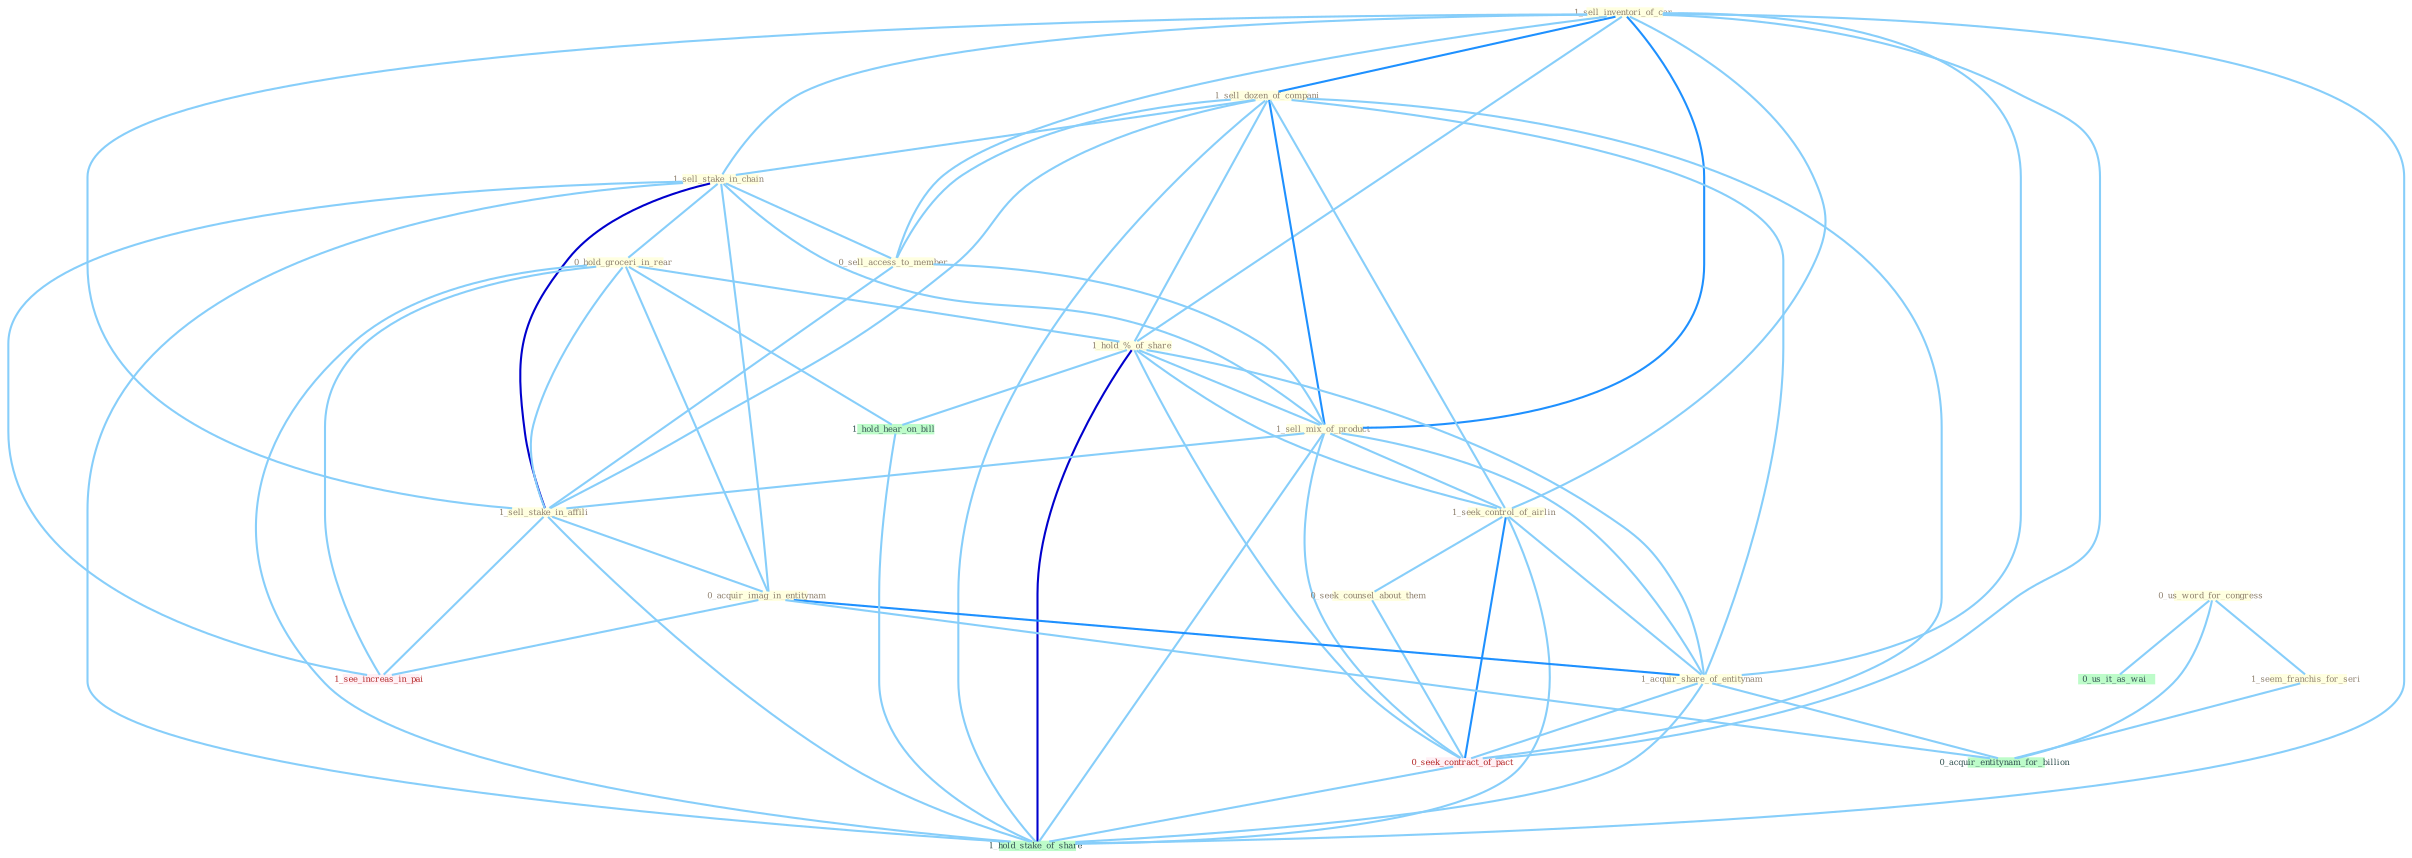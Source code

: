 Graph G{ 
    node
    [shape=polygon,style=filled,width=.5,height=.06,color="#BDFCC9",fixedsize=true,fontsize=4,
    fontcolor="#2f4f4f"];
    {node
    [color="#ffffe0", fontcolor="#8b7d6b"] "1_sell_inventori_of_car " "1_sell_dozen_of_compani " "1_sell_stake_in_chain " "0_hold_groceri_in_rear " "1_hold_%_of_share " "0_sell_access_to_member " "1_sell_mix_of_product " "1_sell_stake_in_affili " "1_seek_control_of_airlin " "0_seek_counsel_about_them " "0_acquir_imag_in_entitynam " "1_acquir_share_of_entitynam " "0_us_word_for_congress " "1_seem_franchis_for_seri "}
{node [color="#fff0f5", fontcolor="#b22222"] "0_seek_contract_of_pact " "1_see_increas_in_pai "}
edge [color="#B0E2FF"];

	"1_sell_inventori_of_car " -- "1_sell_dozen_of_compani " [w="2", color="#1e90ff" , len=0.8];
	"1_sell_inventori_of_car " -- "1_sell_stake_in_chain " [w="1", color="#87cefa" ];
	"1_sell_inventori_of_car " -- "1_hold_%_of_share " [w="1", color="#87cefa" ];
	"1_sell_inventori_of_car " -- "0_sell_access_to_member " [w="1", color="#87cefa" ];
	"1_sell_inventori_of_car " -- "1_sell_mix_of_product " [w="2", color="#1e90ff" , len=0.8];
	"1_sell_inventori_of_car " -- "1_sell_stake_in_affili " [w="1", color="#87cefa" ];
	"1_sell_inventori_of_car " -- "1_seek_control_of_airlin " [w="1", color="#87cefa" ];
	"1_sell_inventori_of_car " -- "1_acquir_share_of_entitynam " [w="1", color="#87cefa" ];
	"1_sell_inventori_of_car " -- "0_seek_contract_of_pact " [w="1", color="#87cefa" ];
	"1_sell_inventori_of_car " -- "1_hold_stake_of_share " [w="1", color="#87cefa" ];
	"1_sell_dozen_of_compani " -- "1_sell_stake_in_chain " [w="1", color="#87cefa" ];
	"1_sell_dozen_of_compani " -- "1_hold_%_of_share " [w="1", color="#87cefa" ];
	"1_sell_dozen_of_compani " -- "0_sell_access_to_member " [w="1", color="#87cefa" ];
	"1_sell_dozen_of_compani " -- "1_sell_mix_of_product " [w="2", color="#1e90ff" , len=0.8];
	"1_sell_dozen_of_compani " -- "1_sell_stake_in_affili " [w="1", color="#87cefa" ];
	"1_sell_dozen_of_compani " -- "1_seek_control_of_airlin " [w="1", color="#87cefa" ];
	"1_sell_dozen_of_compani " -- "1_acquir_share_of_entitynam " [w="1", color="#87cefa" ];
	"1_sell_dozen_of_compani " -- "0_seek_contract_of_pact " [w="1", color="#87cefa" ];
	"1_sell_dozen_of_compani " -- "1_hold_stake_of_share " [w="1", color="#87cefa" ];
	"1_sell_stake_in_chain " -- "0_hold_groceri_in_rear " [w="1", color="#87cefa" ];
	"1_sell_stake_in_chain " -- "0_sell_access_to_member " [w="1", color="#87cefa" ];
	"1_sell_stake_in_chain " -- "1_sell_mix_of_product " [w="1", color="#87cefa" ];
	"1_sell_stake_in_chain " -- "1_sell_stake_in_affili " [w="3", color="#0000cd" , len=0.6];
	"1_sell_stake_in_chain " -- "0_acquir_imag_in_entitynam " [w="1", color="#87cefa" ];
	"1_sell_stake_in_chain " -- "1_see_increas_in_pai " [w="1", color="#87cefa" ];
	"1_sell_stake_in_chain " -- "1_hold_stake_of_share " [w="1", color="#87cefa" ];
	"0_hold_groceri_in_rear " -- "1_hold_%_of_share " [w="1", color="#87cefa" ];
	"0_hold_groceri_in_rear " -- "1_sell_stake_in_affili " [w="1", color="#87cefa" ];
	"0_hold_groceri_in_rear " -- "0_acquir_imag_in_entitynam " [w="1", color="#87cefa" ];
	"0_hold_groceri_in_rear " -- "1_see_increas_in_pai " [w="1", color="#87cefa" ];
	"0_hold_groceri_in_rear " -- "1_hold_hear_on_bill " [w="1", color="#87cefa" ];
	"0_hold_groceri_in_rear " -- "1_hold_stake_of_share " [w="1", color="#87cefa" ];
	"1_hold_%_of_share " -- "1_sell_mix_of_product " [w="1", color="#87cefa" ];
	"1_hold_%_of_share " -- "1_seek_control_of_airlin " [w="1", color="#87cefa" ];
	"1_hold_%_of_share " -- "1_acquir_share_of_entitynam " [w="1", color="#87cefa" ];
	"1_hold_%_of_share " -- "0_seek_contract_of_pact " [w="1", color="#87cefa" ];
	"1_hold_%_of_share " -- "1_hold_hear_on_bill " [w="1", color="#87cefa" ];
	"1_hold_%_of_share " -- "1_hold_stake_of_share " [w="3", color="#0000cd" , len=0.6];
	"0_sell_access_to_member " -- "1_sell_mix_of_product " [w="1", color="#87cefa" ];
	"0_sell_access_to_member " -- "1_sell_stake_in_affili " [w="1", color="#87cefa" ];
	"1_sell_mix_of_product " -- "1_sell_stake_in_affili " [w="1", color="#87cefa" ];
	"1_sell_mix_of_product " -- "1_seek_control_of_airlin " [w="1", color="#87cefa" ];
	"1_sell_mix_of_product " -- "1_acquir_share_of_entitynam " [w="1", color="#87cefa" ];
	"1_sell_mix_of_product " -- "0_seek_contract_of_pact " [w="1", color="#87cefa" ];
	"1_sell_mix_of_product " -- "1_hold_stake_of_share " [w="1", color="#87cefa" ];
	"1_sell_stake_in_affili " -- "0_acquir_imag_in_entitynam " [w="1", color="#87cefa" ];
	"1_sell_stake_in_affili " -- "1_see_increas_in_pai " [w="1", color="#87cefa" ];
	"1_sell_stake_in_affili " -- "1_hold_stake_of_share " [w="1", color="#87cefa" ];
	"1_seek_control_of_airlin " -- "0_seek_counsel_about_them " [w="1", color="#87cefa" ];
	"1_seek_control_of_airlin " -- "1_acquir_share_of_entitynam " [w="1", color="#87cefa" ];
	"1_seek_control_of_airlin " -- "0_seek_contract_of_pact " [w="2", color="#1e90ff" , len=0.8];
	"1_seek_control_of_airlin " -- "1_hold_stake_of_share " [w="1", color="#87cefa" ];
	"0_seek_counsel_about_them " -- "0_seek_contract_of_pact " [w="1", color="#87cefa" ];
	"0_acquir_imag_in_entitynam " -- "1_acquir_share_of_entitynam " [w="2", color="#1e90ff" , len=0.8];
	"0_acquir_imag_in_entitynam " -- "0_acquir_entitynam_for_billion " [w="1", color="#87cefa" ];
	"0_acquir_imag_in_entitynam " -- "1_see_increas_in_pai " [w="1", color="#87cefa" ];
	"1_acquir_share_of_entitynam " -- "0_seek_contract_of_pact " [w="1", color="#87cefa" ];
	"1_acquir_share_of_entitynam " -- "0_acquir_entitynam_for_billion " [w="1", color="#87cefa" ];
	"1_acquir_share_of_entitynam " -- "1_hold_stake_of_share " [w="1", color="#87cefa" ];
	"0_us_word_for_congress " -- "1_seem_franchis_for_seri " [w="1", color="#87cefa" ];
	"0_us_word_for_congress " -- "0_us_it_as_wai " [w="1", color="#87cefa" ];
	"0_us_word_for_congress " -- "0_acquir_entitynam_for_billion " [w="1", color="#87cefa" ];
	"1_seem_franchis_for_seri " -- "0_acquir_entitynam_for_billion " [w="1", color="#87cefa" ];
	"0_seek_contract_of_pact " -- "1_hold_stake_of_share " [w="1", color="#87cefa" ];
	"1_hold_hear_on_bill " -- "1_hold_stake_of_share " [w="1", color="#87cefa" ];
}